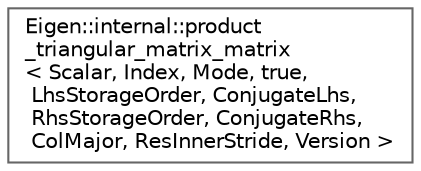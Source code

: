 digraph "Graphical Class Hierarchy"
{
 // LATEX_PDF_SIZE
  bgcolor="transparent";
  edge [fontname=Helvetica,fontsize=10,labelfontname=Helvetica,labelfontsize=10];
  node [fontname=Helvetica,fontsize=10,shape=box,height=0.2,width=0.4];
  rankdir="LR";
  Node0 [id="Node000000",label="Eigen::internal::product\l_triangular_matrix_matrix\l\< Scalar, Index, Mode, true,\l LhsStorageOrder, ConjugateLhs,\l RhsStorageOrder, ConjugateRhs,\l ColMajor, ResInnerStride, Version \>",height=0.2,width=0.4,color="grey40", fillcolor="white", style="filled",URL="$structEigen_1_1internal_1_1product__triangular__matrix__matrix_3_01Scalar_00_01Index_00_01Mode_08231a1757d9bece9b57ac4a377b43271.html",tooltip=" "];
}
